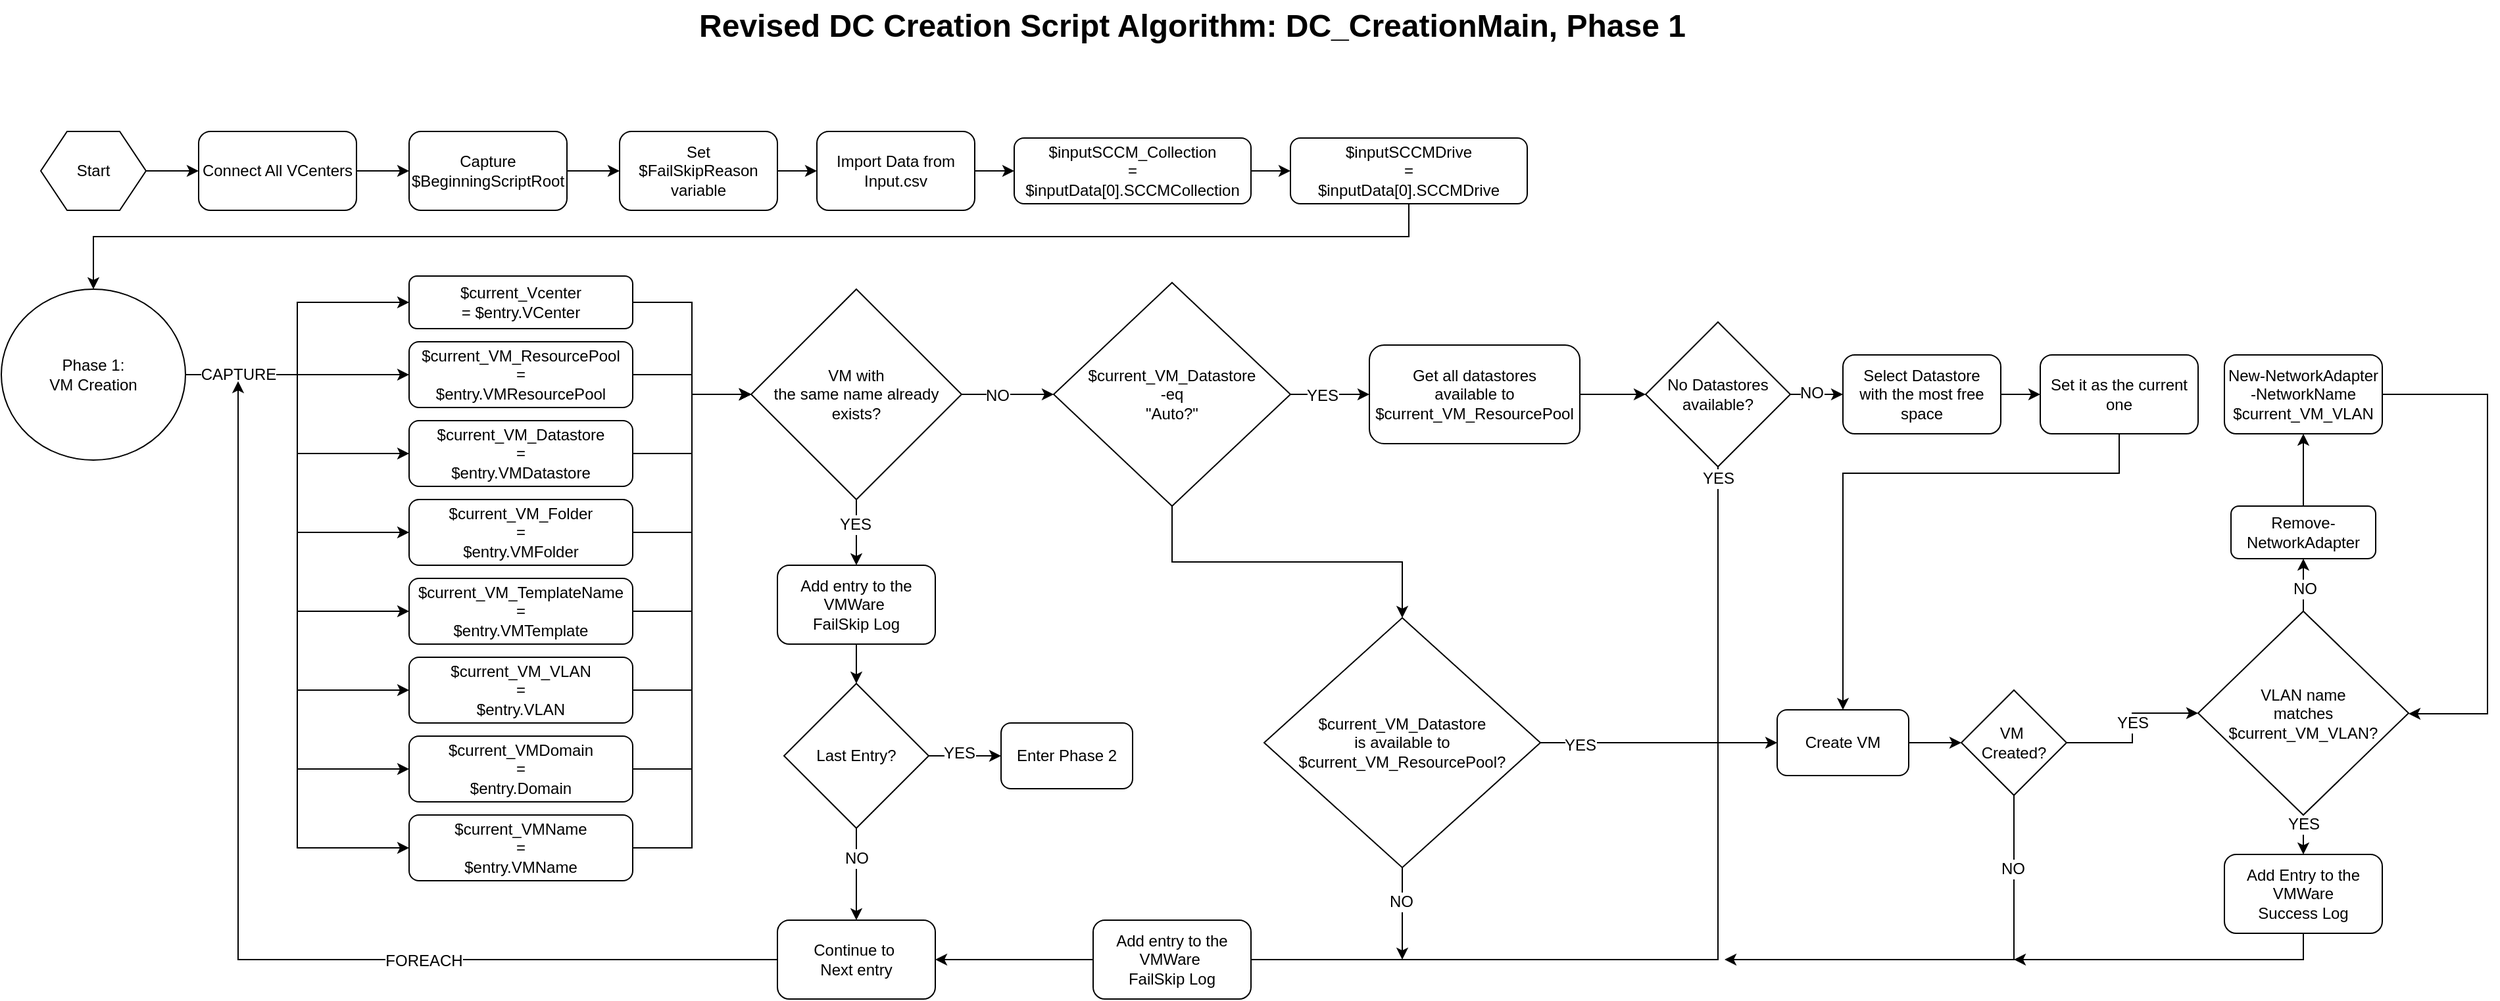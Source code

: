 <mxfile version="20.8.15" type="device"><diagram name="Page-1" id="WSGKbuVoHpJXx0BH58yG"><mxGraphModel dx="2312" dy="1290" grid="1" gridSize="10" guides="1" tooltips="1" connect="1" arrows="1" fold="1" page="1" pageScale="1" pageWidth="4681" pageHeight="3300" math="0" shadow="0"><root><mxCell id="0"/><mxCell id="1" parent="0"/><mxCell id="rkiyw2_FLuHFUYTE_5j6-12" style="edgeStyle=orthogonalEdgeStyle;rounded=0;orthogonalLoop=1;jettySize=auto;html=1;fontSize=12;" edge="1" parent="1" source="rkiyw2_FLuHFUYTE_5j6-2" target="rkiyw2_FLuHFUYTE_5j6-3"><mxGeometry relative="1" as="geometry"/></mxCell><mxCell id="rkiyw2_FLuHFUYTE_5j6-2" value="Start" style="shape=hexagon;perimeter=hexagonPerimeter2;whiteSpace=wrap;html=1;fixedSize=1;fontSize=12;fillColor=none;" vertex="1" parent="1"><mxGeometry x="120" y="190" width="80" height="60" as="geometry"/></mxCell><mxCell id="rkiyw2_FLuHFUYTE_5j6-13" style="edgeStyle=orthogonalEdgeStyle;rounded=0;orthogonalLoop=1;jettySize=auto;html=1;fontSize=12;" edge="1" parent="1" source="rkiyw2_FLuHFUYTE_5j6-3" target="rkiyw2_FLuHFUYTE_5j6-4"><mxGeometry relative="1" as="geometry"/></mxCell><mxCell id="rkiyw2_FLuHFUYTE_5j6-3" value="Connect All VCenters" style="rounded=1;whiteSpace=wrap;html=1;fontSize=12;fillColor=none;" vertex="1" parent="1"><mxGeometry x="240" y="190" width="120" height="60" as="geometry"/></mxCell><mxCell id="rkiyw2_FLuHFUYTE_5j6-14" style="edgeStyle=orthogonalEdgeStyle;rounded=0;orthogonalLoop=1;jettySize=auto;html=1;fontSize=12;" edge="1" parent="1" source="rkiyw2_FLuHFUYTE_5j6-4" target="rkiyw2_FLuHFUYTE_5j6-5"><mxGeometry relative="1" as="geometry"/></mxCell><mxCell id="rkiyw2_FLuHFUYTE_5j6-4" value="Capture&lt;br&gt;$BeginningScriptRoot" style="rounded=1;whiteSpace=wrap;html=1;fontSize=12;fillColor=none;" vertex="1" parent="1"><mxGeometry x="400" y="190" width="120" height="60" as="geometry"/></mxCell><mxCell id="rkiyw2_FLuHFUYTE_5j6-15" style="edgeStyle=orthogonalEdgeStyle;rounded=0;orthogonalLoop=1;jettySize=auto;html=1;fontSize=12;" edge="1" parent="1" source="rkiyw2_FLuHFUYTE_5j6-5" target="rkiyw2_FLuHFUYTE_5j6-6"><mxGeometry relative="1" as="geometry"/></mxCell><mxCell id="rkiyw2_FLuHFUYTE_5j6-5" value="Set&lt;br&gt;$FailSkipReason&lt;br&gt;variable" style="rounded=1;whiteSpace=wrap;html=1;fontSize=12;fillColor=none;" vertex="1" parent="1"><mxGeometry x="560" y="190" width="120" height="60" as="geometry"/></mxCell><mxCell id="rkiyw2_FLuHFUYTE_5j6-16" style="edgeStyle=orthogonalEdgeStyle;rounded=0;orthogonalLoop=1;jettySize=auto;html=1;fontSize=12;" edge="1" parent="1" source="rkiyw2_FLuHFUYTE_5j6-6" target="rkiyw2_FLuHFUYTE_5j6-7"><mxGeometry relative="1" as="geometry"/></mxCell><mxCell id="rkiyw2_FLuHFUYTE_5j6-6" value="Import Data from&lt;br&gt;Input.csv" style="rounded=1;whiteSpace=wrap;html=1;fontSize=12;fillColor=none;" vertex="1" parent="1"><mxGeometry x="710" y="190" width="120" height="60" as="geometry"/></mxCell><mxCell id="rkiyw2_FLuHFUYTE_5j6-17" style="edgeStyle=orthogonalEdgeStyle;rounded=0;orthogonalLoop=1;jettySize=auto;html=1;fontSize=12;" edge="1" parent="1" source="rkiyw2_FLuHFUYTE_5j6-7" target="rkiyw2_FLuHFUYTE_5j6-8"><mxGeometry relative="1" as="geometry"/></mxCell><mxCell id="rkiyw2_FLuHFUYTE_5j6-7" value="$inputSCCM_Collection&lt;br&gt;=&lt;br&gt;$inputData[0].SCCMCollection" style="rounded=1;whiteSpace=wrap;html=1;fontSize=12;fillColor=none;" vertex="1" parent="1"><mxGeometry x="860" y="195" width="180" height="50" as="geometry"/></mxCell><mxCell id="rkiyw2_FLuHFUYTE_5j6-18" style="edgeStyle=orthogonalEdgeStyle;rounded=0;orthogonalLoop=1;jettySize=auto;html=1;entryX=0.5;entryY=0;entryDx=0;entryDy=0;fontSize=12;" edge="1" parent="1" source="rkiyw2_FLuHFUYTE_5j6-8" target="rkiyw2_FLuHFUYTE_5j6-11"><mxGeometry relative="1" as="geometry"><Array as="points"><mxPoint x="1160" y="270"/><mxPoint x="160" y="270"/></Array></mxGeometry></mxCell><mxCell id="rkiyw2_FLuHFUYTE_5j6-8" value="$inputSCCMDrive&lt;br&gt;=&lt;br&gt;$inputData[0].SCCMDrive" style="rounded=1;whiteSpace=wrap;html=1;fontSize=12;fillColor=none;" vertex="1" parent="1"><mxGeometry x="1070" y="195" width="180" height="50" as="geometry"/></mxCell><mxCell id="rkiyw2_FLuHFUYTE_5j6-29" style="edgeStyle=orthogonalEdgeStyle;rounded=0;orthogonalLoop=1;jettySize=auto;html=1;fontSize=12;" edge="1" parent="1" source="rkiyw2_FLuHFUYTE_5j6-11" target="rkiyw2_FLuHFUYTE_5j6-20"><mxGeometry relative="1" as="geometry"/></mxCell><mxCell id="rkiyw2_FLuHFUYTE_5j6-30" style="edgeStyle=orthogonalEdgeStyle;rounded=0;orthogonalLoop=1;jettySize=auto;html=1;fontSize=12;" edge="1" parent="1" source="rkiyw2_FLuHFUYTE_5j6-11" target="rkiyw2_FLuHFUYTE_5j6-21"><mxGeometry relative="1" as="geometry"/></mxCell><mxCell id="rkiyw2_FLuHFUYTE_5j6-31" style="edgeStyle=orthogonalEdgeStyle;rounded=0;orthogonalLoop=1;jettySize=auto;html=1;fontSize=12;" edge="1" parent="1" source="rkiyw2_FLuHFUYTE_5j6-11" target="rkiyw2_FLuHFUYTE_5j6-22"><mxGeometry relative="1" as="geometry"/></mxCell><mxCell id="rkiyw2_FLuHFUYTE_5j6-32" style="edgeStyle=orthogonalEdgeStyle;rounded=0;orthogonalLoop=1;jettySize=auto;html=1;entryX=0;entryY=0.5;entryDx=0;entryDy=0;fontSize=12;" edge="1" parent="1" source="rkiyw2_FLuHFUYTE_5j6-11" target="rkiyw2_FLuHFUYTE_5j6-23"><mxGeometry relative="1" as="geometry"/></mxCell><mxCell id="rkiyw2_FLuHFUYTE_5j6-33" style="edgeStyle=orthogonalEdgeStyle;rounded=0;orthogonalLoop=1;jettySize=auto;html=1;entryX=0;entryY=0.5;entryDx=0;entryDy=0;fontSize=12;" edge="1" parent="1" source="rkiyw2_FLuHFUYTE_5j6-11" target="rkiyw2_FLuHFUYTE_5j6-24"><mxGeometry relative="1" as="geometry"/></mxCell><mxCell id="rkiyw2_FLuHFUYTE_5j6-34" style="edgeStyle=orthogonalEdgeStyle;rounded=0;orthogonalLoop=1;jettySize=auto;html=1;entryX=0;entryY=0.5;entryDx=0;entryDy=0;fontSize=12;" edge="1" parent="1" source="rkiyw2_FLuHFUYTE_5j6-11" target="rkiyw2_FLuHFUYTE_5j6-25"><mxGeometry relative="1" as="geometry"/></mxCell><mxCell id="rkiyw2_FLuHFUYTE_5j6-35" style="edgeStyle=orthogonalEdgeStyle;rounded=0;orthogonalLoop=1;jettySize=auto;html=1;entryX=0;entryY=0.5;entryDx=0;entryDy=0;fontSize=12;" edge="1" parent="1" source="rkiyw2_FLuHFUYTE_5j6-11" target="rkiyw2_FLuHFUYTE_5j6-26"><mxGeometry relative="1" as="geometry"/></mxCell><mxCell id="rkiyw2_FLuHFUYTE_5j6-36" style="edgeStyle=orthogonalEdgeStyle;rounded=0;orthogonalLoop=1;jettySize=auto;html=1;entryX=0;entryY=0.5;entryDx=0;entryDy=0;fontSize=12;" edge="1" parent="1" source="rkiyw2_FLuHFUYTE_5j6-11" target="rkiyw2_FLuHFUYTE_5j6-28"><mxGeometry relative="1" as="geometry"/></mxCell><mxCell id="rkiyw2_FLuHFUYTE_5j6-37" value="CAPTURE" style="edgeLabel;html=1;align=center;verticalAlign=middle;resizable=0;points=[];fontSize=12;" vertex="1" connectable="0" parent="rkiyw2_FLuHFUYTE_5j6-36"><mxGeometry x="-0.902" relative="1" as="geometry"><mxPoint x="14" as="offset"/></mxGeometry></mxCell><mxCell id="rkiyw2_FLuHFUYTE_5j6-11" value="Phase 1:&lt;br&gt;VM Creation" style="ellipse;whiteSpace=wrap;html=1;fontSize=12;fillColor=none;" vertex="1" parent="1"><mxGeometry x="90" y="310" width="140" height="130" as="geometry"/></mxCell><mxCell id="rkiyw2_FLuHFUYTE_5j6-39" style="edgeStyle=orthogonalEdgeStyle;rounded=0;orthogonalLoop=1;jettySize=auto;html=1;entryX=0;entryY=0.5;entryDx=0;entryDy=0;fontSize=12;" edge="1" parent="1" source="rkiyw2_FLuHFUYTE_5j6-20" target="rkiyw2_FLuHFUYTE_5j6-38"><mxGeometry relative="1" as="geometry"/></mxCell><mxCell id="rkiyw2_FLuHFUYTE_5j6-20" value="$current_Vcenter&lt;br&gt;= $entry.VCenter" style="rounded=1;whiteSpace=wrap;html=1;fontSize=12;fillColor=none;" vertex="1" parent="1"><mxGeometry x="400" y="300" width="170" height="40" as="geometry"/></mxCell><mxCell id="rkiyw2_FLuHFUYTE_5j6-40" style="edgeStyle=orthogonalEdgeStyle;rounded=0;orthogonalLoop=1;jettySize=auto;html=1;entryX=0;entryY=0.5;entryDx=0;entryDy=0;fontSize=12;" edge="1" parent="1" source="rkiyw2_FLuHFUYTE_5j6-21" target="rkiyw2_FLuHFUYTE_5j6-38"><mxGeometry relative="1" as="geometry"/></mxCell><mxCell id="rkiyw2_FLuHFUYTE_5j6-21" value="$current_VM_ResourcePool&lt;br&gt;=&lt;br&gt;$entry.VMResourcePool" style="rounded=1;whiteSpace=wrap;html=1;fontSize=12;fillColor=none;" vertex="1" parent="1"><mxGeometry x="400" y="350" width="170" height="50" as="geometry"/></mxCell><mxCell id="rkiyw2_FLuHFUYTE_5j6-41" style="edgeStyle=orthogonalEdgeStyle;rounded=0;orthogonalLoop=1;jettySize=auto;html=1;entryX=0;entryY=0.5;entryDx=0;entryDy=0;fontSize=12;" edge="1" parent="1" source="rkiyw2_FLuHFUYTE_5j6-22" target="rkiyw2_FLuHFUYTE_5j6-38"><mxGeometry relative="1" as="geometry"/></mxCell><mxCell id="rkiyw2_FLuHFUYTE_5j6-22" value="$current_VM_Datastore&lt;br&gt;=&lt;br&gt;$entry.VMDatastore" style="rounded=1;whiteSpace=wrap;html=1;fontSize=12;fillColor=none;" vertex="1" parent="1"><mxGeometry x="400" y="410" width="170" height="50" as="geometry"/></mxCell><mxCell id="rkiyw2_FLuHFUYTE_5j6-42" style="edgeStyle=orthogonalEdgeStyle;rounded=0;orthogonalLoop=1;jettySize=auto;html=1;entryX=0;entryY=0.5;entryDx=0;entryDy=0;fontSize=12;" edge="1" parent="1" source="rkiyw2_FLuHFUYTE_5j6-23" target="rkiyw2_FLuHFUYTE_5j6-38"><mxGeometry relative="1" as="geometry"/></mxCell><mxCell id="rkiyw2_FLuHFUYTE_5j6-23" value="$current_VM_Folder&lt;br&gt;=&lt;br&gt;$entry.VMFolder" style="rounded=1;whiteSpace=wrap;html=1;fontSize=12;fillColor=none;" vertex="1" parent="1"><mxGeometry x="400" y="470" width="170" height="50" as="geometry"/></mxCell><mxCell id="rkiyw2_FLuHFUYTE_5j6-43" style="edgeStyle=orthogonalEdgeStyle;rounded=0;orthogonalLoop=1;jettySize=auto;html=1;entryX=0;entryY=0.5;entryDx=0;entryDy=0;fontSize=12;" edge="1" parent="1" source="rkiyw2_FLuHFUYTE_5j6-24" target="rkiyw2_FLuHFUYTE_5j6-38"><mxGeometry relative="1" as="geometry"/></mxCell><mxCell id="rkiyw2_FLuHFUYTE_5j6-24" value="$current_VM_TemplateName&lt;br&gt;=&lt;br&gt;$entry.VMTemplate" style="rounded=1;whiteSpace=wrap;html=1;fontSize=12;fillColor=none;" vertex="1" parent="1"><mxGeometry x="400" y="530" width="170" height="50" as="geometry"/></mxCell><mxCell id="rkiyw2_FLuHFUYTE_5j6-44" style="edgeStyle=orthogonalEdgeStyle;rounded=0;orthogonalLoop=1;jettySize=auto;html=1;entryX=0;entryY=0.5;entryDx=0;entryDy=0;fontSize=12;" edge="1" parent="1" source="rkiyw2_FLuHFUYTE_5j6-25" target="rkiyw2_FLuHFUYTE_5j6-38"><mxGeometry relative="1" as="geometry"/></mxCell><mxCell id="rkiyw2_FLuHFUYTE_5j6-25" value="$current_VM_VLAN&lt;br&gt;=&lt;br&gt;$entry.VLAN" style="rounded=1;whiteSpace=wrap;html=1;fontSize=12;fillColor=none;" vertex="1" parent="1"><mxGeometry x="400" y="590" width="170" height="50" as="geometry"/></mxCell><mxCell id="rkiyw2_FLuHFUYTE_5j6-45" style="edgeStyle=orthogonalEdgeStyle;rounded=0;orthogonalLoop=1;jettySize=auto;html=1;entryX=0;entryY=0.5;entryDx=0;entryDy=0;fontSize=12;" edge="1" parent="1" source="rkiyw2_FLuHFUYTE_5j6-26" target="rkiyw2_FLuHFUYTE_5j6-38"><mxGeometry relative="1" as="geometry"/></mxCell><mxCell id="rkiyw2_FLuHFUYTE_5j6-26" value="$current_VMDomain&lt;br&gt;=&lt;br&gt;$entry.Domain" style="rounded=1;whiteSpace=wrap;html=1;fontSize=12;fillColor=none;" vertex="1" parent="1"><mxGeometry x="400" y="650" width="170" height="50" as="geometry"/></mxCell><mxCell id="rkiyw2_FLuHFUYTE_5j6-46" style="edgeStyle=orthogonalEdgeStyle;rounded=0;orthogonalLoop=1;jettySize=auto;html=1;entryX=0;entryY=0.5;entryDx=0;entryDy=0;fontSize=12;" edge="1" parent="1" source="rkiyw2_FLuHFUYTE_5j6-28" target="rkiyw2_FLuHFUYTE_5j6-38"><mxGeometry relative="1" as="geometry"/></mxCell><mxCell id="rkiyw2_FLuHFUYTE_5j6-28" value="$current_VMName&lt;br&gt;=&lt;br&gt;$entry.VMName" style="rounded=1;whiteSpace=wrap;html=1;fontSize=12;fillColor=none;" vertex="1" parent="1"><mxGeometry x="400" y="710" width="170" height="50" as="geometry"/></mxCell><mxCell id="rkiyw2_FLuHFUYTE_5j6-48" style="edgeStyle=orthogonalEdgeStyle;rounded=0;orthogonalLoop=1;jettySize=auto;html=1;fontSize=12;" edge="1" parent="1" source="rkiyw2_FLuHFUYTE_5j6-38" target="rkiyw2_FLuHFUYTE_5j6-47"><mxGeometry relative="1" as="geometry"/></mxCell><mxCell id="rkiyw2_FLuHFUYTE_5j6-66" value="YES" style="edgeLabel;html=1;align=center;verticalAlign=middle;resizable=0;points=[];fontSize=12;" vertex="1" connectable="0" parent="rkiyw2_FLuHFUYTE_5j6-48"><mxGeometry x="-0.26" y="-1" relative="1" as="geometry"><mxPoint as="offset"/></mxGeometry></mxCell><mxCell id="rkiyw2_FLuHFUYTE_5j6-64" style="edgeStyle=orthogonalEdgeStyle;rounded=0;orthogonalLoop=1;jettySize=auto;html=1;fontSize=12;" edge="1" parent="1" source="rkiyw2_FLuHFUYTE_5j6-38" target="rkiyw2_FLuHFUYTE_5j6-63"><mxGeometry relative="1" as="geometry"/></mxCell><mxCell id="rkiyw2_FLuHFUYTE_5j6-65" value="NO" style="edgeLabel;html=1;align=center;verticalAlign=middle;resizable=0;points=[];fontSize=12;" vertex="1" connectable="0" parent="rkiyw2_FLuHFUYTE_5j6-64"><mxGeometry x="-0.243" y="-1" relative="1" as="geometry"><mxPoint as="offset"/></mxGeometry></mxCell><mxCell id="rkiyw2_FLuHFUYTE_5j6-38" value="VM with&lt;br&gt;the same name already exists?" style="rhombus;whiteSpace=wrap;html=1;fontSize=12;fillColor=none;" vertex="1" parent="1"><mxGeometry x="660" y="310" width="160" height="160" as="geometry"/></mxCell><mxCell id="rkiyw2_FLuHFUYTE_5j6-58" style="edgeStyle=orthogonalEdgeStyle;rounded=0;orthogonalLoop=1;jettySize=auto;html=1;fontSize=12;" edge="1" parent="1" source="rkiyw2_FLuHFUYTE_5j6-47" target="rkiyw2_FLuHFUYTE_5j6-53"><mxGeometry relative="1" as="geometry"/></mxCell><mxCell id="rkiyw2_FLuHFUYTE_5j6-47" value="Add entry to the&lt;br&gt;VMWare&amp;nbsp;&lt;br&gt;FailSkip Log" style="rounded=1;whiteSpace=wrap;html=1;fontSize=12;fillColor=none;" vertex="1" parent="1"><mxGeometry x="680" y="520" width="120" height="60" as="geometry"/></mxCell><mxCell id="rkiyw2_FLuHFUYTE_5j6-55" style="edgeStyle=orthogonalEdgeStyle;rounded=0;orthogonalLoop=1;jettySize=auto;html=1;fontSize=12;" edge="1" parent="1" source="rkiyw2_FLuHFUYTE_5j6-51"><mxGeometry relative="1" as="geometry"><mxPoint x="270" y="380" as="targetPoint"/><Array as="points"><mxPoint x="270" y="820"/></Array></mxGeometry></mxCell><mxCell id="rkiyw2_FLuHFUYTE_5j6-56" value="FOREACH" style="edgeLabel;html=1;align=center;verticalAlign=middle;resizable=0;points=[];fontSize=12;" vertex="1" connectable="0" parent="rkiyw2_FLuHFUYTE_5j6-55"><mxGeometry x="-0.367" y="1" relative="1" as="geometry"><mxPoint as="offset"/></mxGeometry></mxCell><mxCell id="rkiyw2_FLuHFUYTE_5j6-51" value="Continue to&amp;nbsp;&lt;br&gt;Next entry" style="rounded=1;whiteSpace=wrap;html=1;fontSize=12;fillColor=none;" vertex="1" parent="1"><mxGeometry x="680" y="790" width="120" height="60" as="geometry"/></mxCell><mxCell id="rkiyw2_FLuHFUYTE_5j6-54" style="edgeStyle=orthogonalEdgeStyle;rounded=0;orthogonalLoop=1;jettySize=auto;html=1;fontSize=12;" edge="1" parent="1" source="rkiyw2_FLuHFUYTE_5j6-53" target="rkiyw2_FLuHFUYTE_5j6-51"><mxGeometry relative="1" as="geometry"/></mxCell><mxCell id="rkiyw2_FLuHFUYTE_5j6-57" value="NO" style="edgeLabel;html=1;align=center;verticalAlign=middle;resizable=0;points=[];fontSize=12;" vertex="1" connectable="0" parent="rkiyw2_FLuHFUYTE_5j6-54"><mxGeometry x="-0.343" relative="1" as="geometry"><mxPoint as="offset"/></mxGeometry></mxCell><mxCell id="rkiyw2_FLuHFUYTE_5j6-60" style="edgeStyle=orthogonalEdgeStyle;rounded=0;orthogonalLoop=1;jettySize=auto;html=1;fontSize=12;" edge="1" parent="1" source="rkiyw2_FLuHFUYTE_5j6-53" target="rkiyw2_FLuHFUYTE_5j6-59"><mxGeometry relative="1" as="geometry"/></mxCell><mxCell id="rkiyw2_FLuHFUYTE_5j6-61" value="YES" style="edgeLabel;html=1;align=center;verticalAlign=middle;resizable=0;points=[];fontSize=12;" vertex="1" connectable="0" parent="rkiyw2_FLuHFUYTE_5j6-60"><mxGeometry x="-0.189" y="2" relative="1" as="geometry"><mxPoint as="offset"/></mxGeometry></mxCell><mxCell id="rkiyw2_FLuHFUYTE_5j6-53" value="Last Entry?" style="rhombus;whiteSpace=wrap;html=1;fontSize=12;fillColor=none;" vertex="1" parent="1"><mxGeometry x="685" y="610" width="110" height="110" as="geometry"/></mxCell><mxCell id="rkiyw2_FLuHFUYTE_5j6-59" value="Enter Phase 2" style="rounded=1;whiteSpace=wrap;html=1;fontSize=12;fillColor=none;" vertex="1" parent="1"><mxGeometry x="850" y="640" width="100" height="50" as="geometry"/></mxCell><mxCell id="rkiyw2_FLuHFUYTE_5j6-70" style="edgeStyle=orthogonalEdgeStyle;rounded=0;orthogonalLoop=1;jettySize=auto;html=1;fontSize=12;" edge="1" parent="1" source="rkiyw2_FLuHFUYTE_5j6-63" target="rkiyw2_FLuHFUYTE_5j6-67"><mxGeometry relative="1" as="geometry"/></mxCell><mxCell id="rkiyw2_FLuHFUYTE_5j6-71" value="YES" style="edgeLabel;html=1;align=center;verticalAlign=middle;resizable=0;points=[];fontSize=12;" vertex="1" connectable="0" parent="rkiyw2_FLuHFUYTE_5j6-70"><mxGeometry x="-0.225" y="-1" relative="1" as="geometry"><mxPoint as="offset"/></mxGeometry></mxCell><mxCell id="rkiyw2_FLuHFUYTE_5j6-81" value="" style="edgeStyle=orthogonalEdgeStyle;rounded=0;orthogonalLoop=1;jettySize=auto;html=1;fontSize=12;" edge="1" parent="1" source="rkiyw2_FLuHFUYTE_5j6-63" target="rkiyw2_FLuHFUYTE_5j6-80"><mxGeometry relative="1" as="geometry"/></mxCell><mxCell id="rkiyw2_FLuHFUYTE_5j6-63" value="$current_VM_Datastore&lt;br&gt;-eq&lt;br&gt;&quot;Auto?&quot;" style="rhombus;whiteSpace=wrap;html=1;fontSize=12;fillColor=none;" vertex="1" parent="1"><mxGeometry x="890" y="305" width="180" height="170" as="geometry"/></mxCell><mxCell id="rkiyw2_FLuHFUYTE_5j6-72" style="edgeStyle=orthogonalEdgeStyle;rounded=0;orthogonalLoop=1;jettySize=auto;html=1;fontSize=12;" edge="1" parent="1" source="rkiyw2_FLuHFUYTE_5j6-67" target="rkiyw2_FLuHFUYTE_5j6-68"><mxGeometry relative="1" as="geometry"/></mxCell><mxCell id="rkiyw2_FLuHFUYTE_5j6-67" value="Get all datastores&lt;br&gt;available to&lt;br&gt;$current_VM_ResourcePool" style="rounded=1;whiteSpace=wrap;html=1;fontSize=12;fillColor=none;" vertex="1" parent="1"><mxGeometry x="1130" y="352.5" width="160" height="75" as="geometry"/></mxCell><mxCell id="rkiyw2_FLuHFUYTE_5j6-73" style="edgeStyle=orthogonalEdgeStyle;rounded=0;orthogonalLoop=1;jettySize=auto;html=1;entryX=1;entryY=0.5;entryDx=0;entryDy=0;fontSize=12;startArrow=none;" edge="1" parent="1" source="rkiyw2_FLuHFUYTE_5j6-102" target="rkiyw2_FLuHFUYTE_5j6-51"><mxGeometry relative="1" as="geometry"><Array as="points"/></mxGeometry></mxCell><mxCell id="rkiyw2_FLuHFUYTE_5j6-77" style="edgeStyle=orthogonalEdgeStyle;rounded=0;orthogonalLoop=1;jettySize=auto;html=1;exitX=1;exitY=0.5;exitDx=0;exitDy=0;fontSize=12;" edge="1" parent="1" source="rkiyw2_FLuHFUYTE_5j6-68" target="rkiyw2_FLuHFUYTE_5j6-75"><mxGeometry relative="1" as="geometry"/></mxCell><mxCell id="rkiyw2_FLuHFUYTE_5j6-79" value="NO" style="edgeLabel;html=1;align=center;verticalAlign=middle;resizable=0;points=[];fontSize=12;" vertex="1" connectable="0" parent="rkiyw2_FLuHFUYTE_5j6-77"><mxGeometry x="-0.207" y="1" relative="1" as="geometry"><mxPoint as="offset"/></mxGeometry></mxCell><mxCell id="rkiyw2_FLuHFUYTE_5j6-68" value="No Datastores&lt;br&gt;available?" style="rhombus;whiteSpace=wrap;html=1;fontSize=12;fillColor=none;" vertex="1" parent="1"><mxGeometry x="1340" y="335" width="110" height="110" as="geometry"/></mxCell><mxCell id="rkiyw2_FLuHFUYTE_5j6-78" style="edgeStyle=orthogonalEdgeStyle;rounded=0;orthogonalLoop=1;jettySize=auto;html=1;fontSize=12;" edge="1" parent="1" source="rkiyw2_FLuHFUYTE_5j6-75" target="rkiyw2_FLuHFUYTE_5j6-76"><mxGeometry relative="1" as="geometry"/></mxCell><mxCell id="rkiyw2_FLuHFUYTE_5j6-75" value="Select Datastore&lt;br&gt;with the most free space" style="rounded=1;whiteSpace=wrap;html=1;fontSize=12;fillColor=none;" vertex="1" parent="1"><mxGeometry x="1490" y="360" width="120" height="60" as="geometry"/></mxCell><mxCell id="rkiyw2_FLuHFUYTE_5j6-85" style="edgeStyle=orthogonalEdgeStyle;rounded=0;orthogonalLoop=1;jettySize=auto;html=1;entryX=0.5;entryY=0;entryDx=0;entryDy=0;fontSize=12;" edge="1" parent="1" source="rkiyw2_FLuHFUYTE_5j6-76" target="rkiyw2_FLuHFUYTE_5j6-84"><mxGeometry relative="1" as="geometry"><Array as="points"><mxPoint x="1700" y="450"/><mxPoint x="1490" y="450"/></Array></mxGeometry></mxCell><mxCell id="rkiyw2_FLuHFUYTE_5j6-76" value="Set it as the current&lt;br&gt;one" style="rounded=1;whiteSpace=wrap;html=1;fontSize=12;fillColor=none;" vertex="1" parent="1"><mxGeometry x="1640" y="360" width="120" height="60" as="geometry"/></mxCell><mxCell id="rkiyw2_FLuHFUYTE_5j6-82" style="edgeStyle=orthogonalEdgeStyle;rounded=0;orthogonalLoop=1;jettySize=auto;html=1;fontSize=12;" edge="1" parent="1" source="rkiyw2_FLuHFUYTE_5j6-80"><mxGeometry relative="1" as="geometry"><mxPoint x="1155" y="820" as="targetPoint"/></mxGeometry></mxCell><mxCell id="rkiyw2_FLuHFUYTE_5j6-83" value="NO" style="edgeLabel;html=1;align=center;verticalAlign=middle;resizable=0;points=[];fontSize=12;" vertex="1" connectable="0" parent="rkiyw2_FLuHFUYTE_5j6-82"><mxGeometry x="-0.256" y="-1" relative="1" as="geometry"><mxPoint as="offset"/></mxGeometry></mxCell><mxCell id="rkiyw2_FLuHFUYTE_5j6-86" style="edgeStyle=orthogonalEdgeStyle;rounded=0;orthogonalLoop=1;jettySize=auto;html=1;fontSize=12;" edge="1" parent="1" source="rkiyw2_FLuHFUYTE_5j6-80" target="rkiyw2_FLuHFUYTE_5j6-84"><mxGeometry relative="1" as="geometry"/></mxCell><mxCell id="rkiyw2_FLuHFUYTE_5j6-87" value="YES" style="edgeLabel;html=1;align=center;verticalAlign=middle;resizable=0;points=[];fontSize=12;" vertex="1" connectable="0" parent="rkiyw2_FLuHFUYTE_5j6-86"><mxGeometry x="-0.67" y="-2" relative="1" as="geometry"><mxPoint as="offset"/></mxGeometry></mxCell><mxCell id="rkiyw2_FLuHFUYTE_5j6-80" value="$current_VM_Datastore&lt;br&gt;is available to&lt;br&gt;$current_VM_ResourcePool?" style="rhombus;whiteSpace=wrap;html=1;fillColor=none;" vertex="1" parent="1"><mxGeometry x="1050" y="560" width="210" height="190" as="geometry"/></mxCell><mxCell id="rkiyw2_FLuHFUYTE_5j6-92" style="edgeStyle=orthogonalEdgeStyle;rounded=0;orthogonalLoop=1;jettySize=auto;html=1;fontSize=12;" edge="1" parent="1" source="rkiyw2_FLuHFUYTE_5j6-84" target="rkiyw2_FLuHFUYTE_5j6-91"><mxGeometry relative="1" as="geometry"/></mxCell><mxCell id="rkiyw2_FLuHFUYTE_5j6-84" value="Create VM" style="rounded=1;whiteSpace=wrap;html=1;fontSize=12;fillColor=none;" vertex="1" parent="1"><mxGeometry x="1440" y="630" width="100" height="50" as="geometry"/></mxCell><mxCell id="rkiyw2_FLuHFUYTE_5j6-93" style="edgeStyle=orthogonalEdgeStyle;rounded=0;orthogonalLoop=1;jettySize=auto;html=1;fontSize=12;" edge="1" parent="1" source="rkiyw2_FLuHFUYTE_5j6-91"><mxGeometry relative="1" as="geometry"><mxPoint x="1400" y="820" as="targetPoint"/><Array as="points"><mxPoint x="1620" y="820"/></Array></mxGeometry></mxCell><mxCell id="rkiyw2_FLuHFUYTE_5j6-94" value="NO" style="edgeLabel;html=1;align=center;verticalAlign=middle;resizable=0;points=[];fontSize=12;" vertex="1" connectable="0" parent="rkiyw2_FLuHFUYTE_5j6-93"><mxGeometry x="-0.675" y="-1" relative="1" as="geometry"><mxPoint as="offset"/></mxGeometry></mxCell><mxCell id="rkiyw2_FLuHFUYTE_5j6-96" style="edgeStyle=orthogonalEdgeStyle;rounded=0;orthogonalLoop=1;jettySize=auto;html=1;fontSize=12;" edge="1" parent="1" source="rkiyw2_FLuHFUYTE_5j6-91" target="rkiyw2_FLuHFUYTE_5j6-95"><mxGeometry relative="1" as="geometry"/></mxCell><mxCell id="rkiyw2_FLuHFUYTE_5j6-97" value="YES" style="edgeLabel;html=1;align=center;verticalAlign=middle;resizable=0;points=[];fontSize=12;" vertex="1" connectable="0" parent="rkiyw2_FLuHFUYTE_5j6-96"><mxGeometry x="-0.215" y="2" relative="1" as="geometry"><mxPoint x="2" y="-13" as="offset"/></mxGeometry></mxCell><mxCell id="rkiyw2_FLuHFUYTE_5j6-91" value="VM&amp;nbsp;&lt;br&gt;Created?" style="rhombus;whiteSpace=wrap;html=1;fontSize=12;fillColor=none;" vertex="1" parent="1"><mxGeometry x="1580" y="615" width="80" height="80" as="geometry"/></mxCell><mxCell id="rkiyw2_FLuHFUYTE_5j6-100" style="edgeStyle=orthogonalEdgeStyle;rounded=0;orthogonalLoop=1;jettySize=auto;html=1;fontSize=12;" edge="1" parent="1" source="rkiyw2_FLuHFUYTE_5j6-95" target="rkiyw2_FLuHFUYTE_5j6-98"><mxGeometry relative="1" as="geometry"/></mxCell><mxCell id="rkiyw2_FLuHFUYTE_5j6-106" value="NO" style="edgeLabel;html=1;align=center;verticalAlign=middle;resizable=0;points=[];fontSize=12;" vertex="1" connectable="0" parent="rkiyw2_FLuHFUYTE_5j6-100"><mxGeometry x="-0.157" y="-1" relative="1" as="geometry"><mxPoint as="offset"/></mxGeometry></mxCell><mxCell id="rkiyw2_FLuHFUYTE_5j6-112" style="edgeStyle=orthogonalEdgeStyle;rounded=0;orthogonalLoop=1;jettySize=auto;html=1;exitX=0.5;exitY=1;exitDx=0;exitDy=0;fontSize=12;" edge="1" parent="1" source="rkiyw2_FLuHFUYTE_5j6-95" target="rkiyw2_FLuHFUYTE_5j6-110"><mxGeometry relative="1" as="geometry"/></mxCell><mxCell id="rkiyw2_FLuHFUYTE_5j6-113" value="YES" style="edgeLabel;html=1;align=center;verticalAlign=middle;resizable=0;points=[];fontSize=12;" vertex="1" connectable="0" parent="rkiyw2_FLuHFUYTE_5j6-112"><mxGeometry x="-0.718" relative="1" as="geometry"><mxPoint as="offset"/></mxGeometry></mxCell><mxCell id="rkiyw2_FLuHFUYTE_5j6-95" value="VLAN name&lt;br&gt;matches&lt;br&gt;$current_VM_VLAN?" style="rhombus;whiteSpace=wrap;html=1;fontSize=12;fillColor=none;" vertex="1" parent="1"><mxGeometry x="1760" y="555" width="160" height="155" as="geometry"/></mxCell><mxCell id="rkiyw2_FLuHFUYTE_5j6-101" style="edgeStyle=orthogonalEdgeStyle;rounded=0;orthogonalLoop=1;jettySize=auto;html=1;fontSize=12;" edge="1" parent="1" source="rkiyw2_FLuHFUYTE_5j6-98" target="rkiyw2_FLuHFUYTE_5j6-99"><mxGeometry relative="1" as="geometry"/></mxCell><mxCell id="rkiyw2_FLuHFUYTE_5j6-98" value="Remove-NetworkAdapter" style="rounded=1;whiteSpace=wrap;html=1;fontSize=12;fillColor=none;" vertex="1" parent="1"><mxGeometry x="1785" y="475" width="110" height="40" as="geometry"/></mxCell><mxCell id="rkiyw2_FLuHFUYTE_5j6-109" style="edgeStyle=orthogonalEdgeStyle;rounded=0;orthogonalLoop=1;jettySize=auto;html=1;entryX=1;entryY=0.5;entryDx=0;entryDy=0;fontSize=12;" edge="1" parent="1" source="rkiyw2_FLuHFUYTE_5j6-99" target="rkiyw2_FLuHFUYTE_5j6-95"><mxGeometry relative="1" as="geometry"><Array as="points"><mxPoint x="1980" y="390"/><mxPoint x="1980" y="633"/><mxPoint x="1920" y="633"/></Array></mxGeometry></mxCell><mxCell id="rkiyw2_FLuHFUYTE_5j6-99" value="New-NetworkAdapter -NetworkName $current_VM_VLAN" style="rounded=1;whiteSpace=wrap;html=1;fontSize=12;fillColor=none;" vertex="1" parent="1"><mxGeometry x="1780" y="360" width="120" height="60" as="geometry"/></mxCell><mxCell id="rkiyw2_FLuHFUYTE_5j6-103" value="" style="edgeStyle=orthogonalEdgeStyle;rounded=0;orthogonalLoop=1;jettySize=auto;html=1;entryX=1;entryY=0.5;entryDx=0;entryDy=0;fontSize=12;endArrow=none;" edge="1" parent="1" source="rkiyw2_FLuHFUYTE_5j6-68" target="rkiyw2_FLuHFUYTE_5j6-102"><mxGeometry relative="1" as="geometry"><mxPoint x="1395" y="445" as="sourcePoint"/><mxPoint x="800.0" y="820" as="targetPoint"/><Array as="points"><mxPoint x="1395" y="820"/></Array></mxGeometry></mxCell><mxCell id="rkiyw2_FLuHFUYTE_5j6-104" value="YES" style="edgeLabel;html=1;align=center;verticalAlign=middle;resizable=0;points=[];fontSize=12;" vertex="1" connectable="0" parent="rkiyw2_FLuHFUYTE_5j6-103"><mxGeometry x="-0.859" y="1" relative="1" as="geometry"><mxPoint x="-1" y="-43" as="offset"/></mxGeometry></mxCell><mxCell id="rkiyw2_FLuHFUYTE_5j6-102" value="Add entry to the&lt;br&gt;VMWare&amp;nbsp;&lt;br&gt;FailSkip Log" style="rounded=1;whiteSpace=wrap;html=1;fontSize=12;fillColor=none;" vertex="1" parent="1"><mxGeometry x="920" y="790" width="120" height="60" as="geometry"/></mxCell><mxCell id="rkiyw2_FLuHFUYTE_5j6-111" style="edgeStyle=orthogonalEdgeStyle;rounded=0;orthogonalLoop=1;jettySize=auto;html=1;fontSize=12;" edge="1" parent="1" source="rkiyw2_FLuHFUYTE_5j6-110"><mxGeometry relative="1" as="geometry"><mxPoint x="1620" y="820" as="targetPoint"/><Array as="points"><mxPoint x="1840" y="820"/></Array></mxGeometry></mxCell><mxCell id="rkiyw2_FLuHFUYTE_5j6-110" value="Add Entry to the VMWare&lt;br&gt;Success Log" style="rounded=1;whiteSpace=wrap;html=1;fontSize=12;fillColor=none;" vertex="1" parent="1"><mxGeometry x="1780" y="740" width="120" height="60" as="geometry"/></mxCell><mxCell id="rkiyw2_FLuHFUYTE_5j6-115" value="&lt;font style=&quot;font-size: 24px;&quot;&gt;&lt;b&gt;Revised DC Creation Script Algorithm: DC_CreationMain, Phase 1&lt;/b&gt;&lt;/font&gt;" style="text;html=1;align=center;verticalAlign=middle;resizable=0;points=[];autosize=1;strokeColor=none;fillColor=none;fontSize=12;" vertex="1" parent="1"><mxGeometry x="610" y="90" width="770" height="40" as="geometry"/></mxCell></root></mxGraphModel></diagram></mxfile>